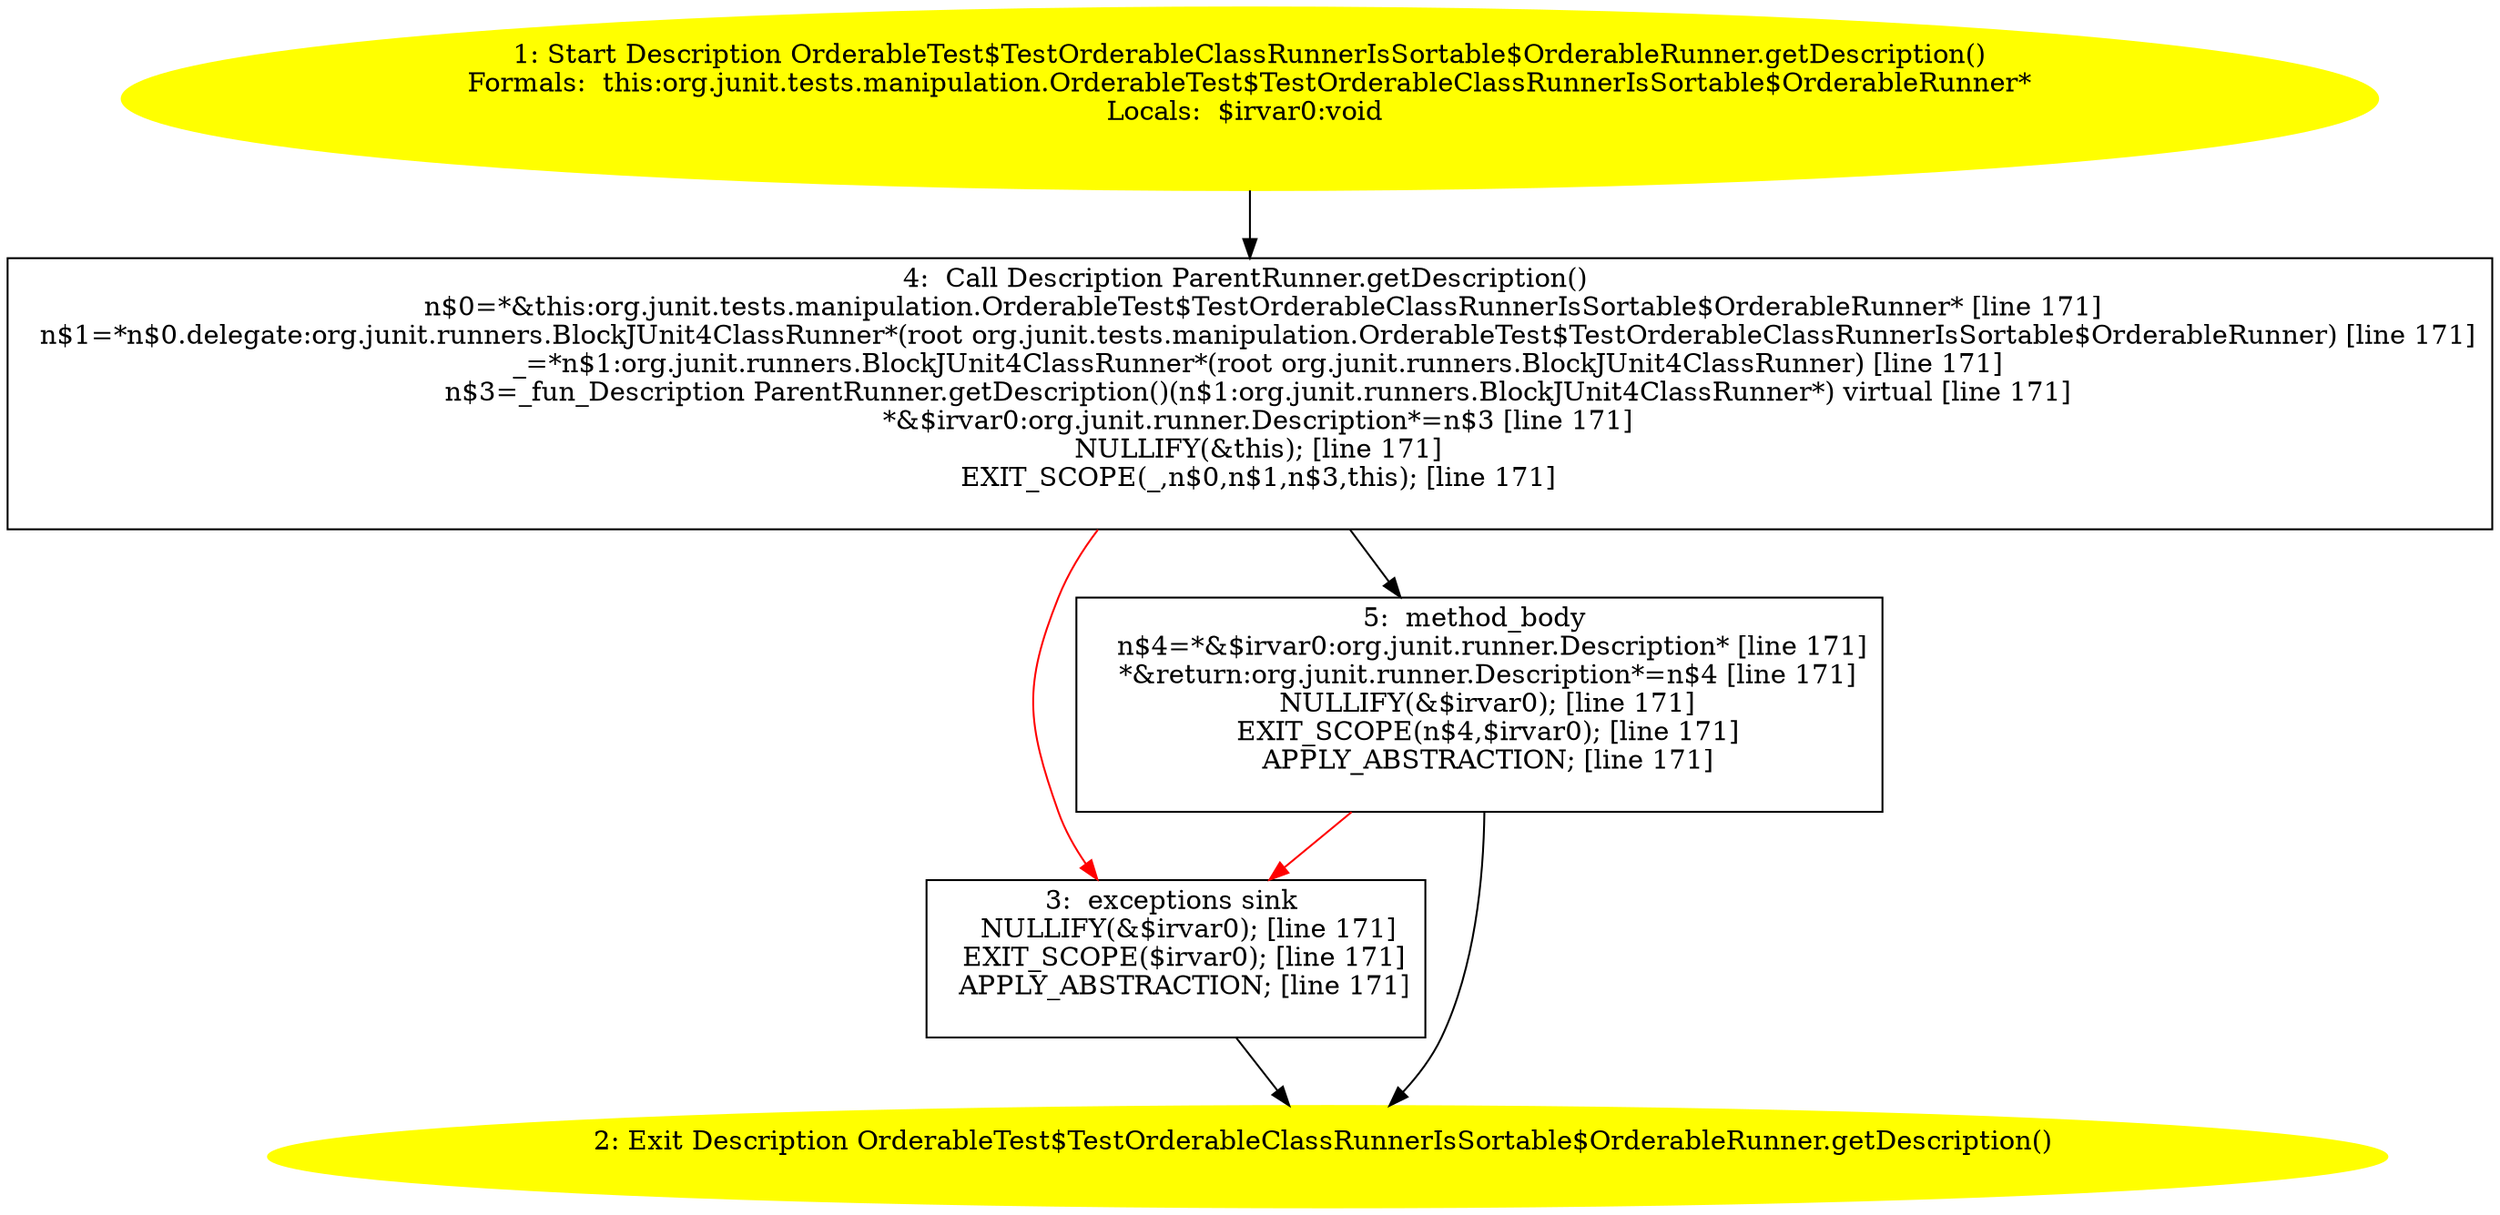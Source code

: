 /* @generated */
digraph cfg {
"org.junit.tests.manipulation.OrderableTest$TestOrderableClassRunnerIsSortable$OrderableRunner.getDes.2c24029d91aabba40ccbffe75f01365d_1" [label="1: Start Description OrderableTest$TestOrderableClassRunnerIsSortable$OrderableRunner.getDescription()\nFormals:  this:org.junit.tests.manipulation.OrderableTest$TestOrderableClassRunnerIsSortable$OrderableRunner*\nLocals:  $irvar0:void \n  " color=yellow style=filled]
	

	 "org.junit.tests.manipulation.OrderableTest$TestOrderableClassRunnerIsSortable$OrderableRunner.getDes.2c24029d91aabba40ccbffe75f01365d_1" -> "org.junit.tests.manipulation.OrderableTest$TestOrderableClassRunnerIsSortable$OrderableRunner.getDes.2c24029d91aabba40ccbffe75f01365d_4" ;
"org.junit.tests.manipulation.OrderableTest$TestOrderableClassRunnerIsSortable$OrderableRunner.getDes.2c24029d91aabba40ccbffe75f01365d_2" [label="2: Exit Description OrderableTest$TestOrderableClassRunnerIsSortable$OrderableRunner.getDescription() \n  " color=yellow style=filled]
	

"org.junit.tests.manipulation.OrderableTest$TestOrderableClassRunnerIsSortable$OrderableRunner.getDes.2c24029d91aabba40ccbffe75f01365d_3" [label="3:  exceptions sink \n   NULLIFY(&$irvar0); [line 171]\n  EXIT_SCOPE($irvar0); [line 171]\n  APPLY_ABSTRACTION; [line 171]\n " shape="box"]
	

	 "org.junit.tests.manipulation.OrderableTest$TestOrderableClassRunnerIsSortable$OrderableRunner.getDes.2c24029d91aabba40ccbffe75f01365d_3" -> "org.junit.tests.manipulation.OrderableTest$TestOrderableClassRunnerIsSortable$OrderableRunner.getDes.2c24029d91aabba40ccbffe75f01365d_2" ;
"org.junit.tests.manipulation.OrderableTest$TestOrderableClassRunnerIsSortable$OrderableRunner.getDes.2c24029d91aabba40ccbffe75f01365d_4" [label="4:  Call Description ParentRunner.getDescription() \n   n$0=*&this:org.junit.tests.manipulation.OrderableTest$TestOrderableClassRunnerIsSortable$OrderableRunner* [line 171]\n  n$1=*n$0.delegate:org.junit.runners.BlockJUnit4ClassRunner*(root org.junit.tests.manipulation.OrderableTest$TestOrderableClassRunnerIsSortable$OrderableRunner) [line 171]\n  _=*n$1:org.junit.runners.BlockJUnit4ClassRunner*(root org.junit.runners.BlockJUnit4ClassRunner) [line 171]\n  n$3=_fun_Description ParentRunner.getDescription()(n$1:org.junit.runners.BlockJUnit4ClassRunner*) virtual [line 171]\n  *&$irvar0:org.junit.runner.Description*=n$3 [line 171]\n  NULLIFY(&this); [line 171]\n  EXIT_SCOPE(_,n$0,n$1,n$3,this); [line 171]\n " shape="box"]
	

	 "org.junit.tests.manipulation.OrderableTest$TestOrderableClassRunnerIsSortable$OrderableRunner.getDes.2c24029d91aabba40ccbffe75f01365d_4" -> "org.junit.tests.manipulation.OrderableTest$TestOrderableClassRunnerIsSortable$OrderableRunner.getDes.2c24029d91aabba40ccbffe75f01365d_5" ;
	 "org.junit.tests.manipulation.OrderableTest$TestOrderableClassRunnerIsSortable$OrderableRunner.getDes.2c24029d91aabba40ccbffe75f01365d_4" -> "org.junit.tests.manipulation.OrderableTest$TestOrderableClassRunnerIsSortable$OrderableRunner.getDes.2c24029d91aabba40ccbffe75f01365d_3" [color="red" ];
"org.junit.tests.manipulation.OrderableTest$TestOrderableClassRunnerIsSortable$OrderableRunner.getDes.2c24029d91aabba40ccbffe75f01365d_5" [label="5:  method_body \n   n$4=*&$irvar0:org.junit.runner.Description* [line 171]\n  *&return:org.junit.runner.Description*=n$4 [line 171]\n  NULLIFY(&$irvar0); [line 171]\n  EXIT_SCOPE(n$4,$irvar0); [line 171]\n  APPLY_ABSTRACTION; [line 171]\n " shape="box"]
	

	 "org.junit.tests.manipulation.OrderableTest$TestOrderableClassRunnerIsSortable$OrderableRunner.getDes.2c24029d91aabba40ccbffe75f01365d_5" -> "org.junit.tests.manipulation.OrderableTest$TestOrderableClassRunnerIsSortable$OrderableRunner.getDes.2c24029d91aabba40ccbffe75f01365d_2" ;
	 "org.junit.tests.manipulation.OrderableTest$TestOrderableClassRunnerIsSortable$OrderableRunner.getDes.2c24029d91aabba40ccbffe75f01365d_5" -> "org.junit.tests.manipulation.OrderableTest$TestOrderableClassRunnerIsSortable$OrderableRunner.getDes.2c24029d91aabba40ccbffe75f01365d_3" [color="red" ];
}
